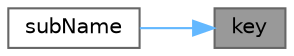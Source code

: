digraph "key"
{
 // INTERACTIVE_SVG=YES
 // LATEX_PDF_SIZE
  bgcolor="transparent";
  edge [fontname=Helvetica,fontsize=10,labelfontname=Helvetica,labelfontsize=10];
  node [fontname=Helvetica,fontsize=10,shape=box,height=0.2,width=0.4];
  rankdir="RL";
  Node1 [label="key",height=0.2,width=0.4,color="gray40", fillcolor="grey60", style="filled", fontcolor="black",tooltip=" "];
  Node1 -> Node2 [dir="back",color="steelblue1",style="solid"];
  Node2 [label="subName",height=0.2,width=0.4,color="grey40", fillcolor="white", style="filled",URL="$classore_1_1data_1_1_swaption_volatility_curve_spec.html#a1d64179da212ac954c972e7a13dd2446",tooltip=" "];
}
